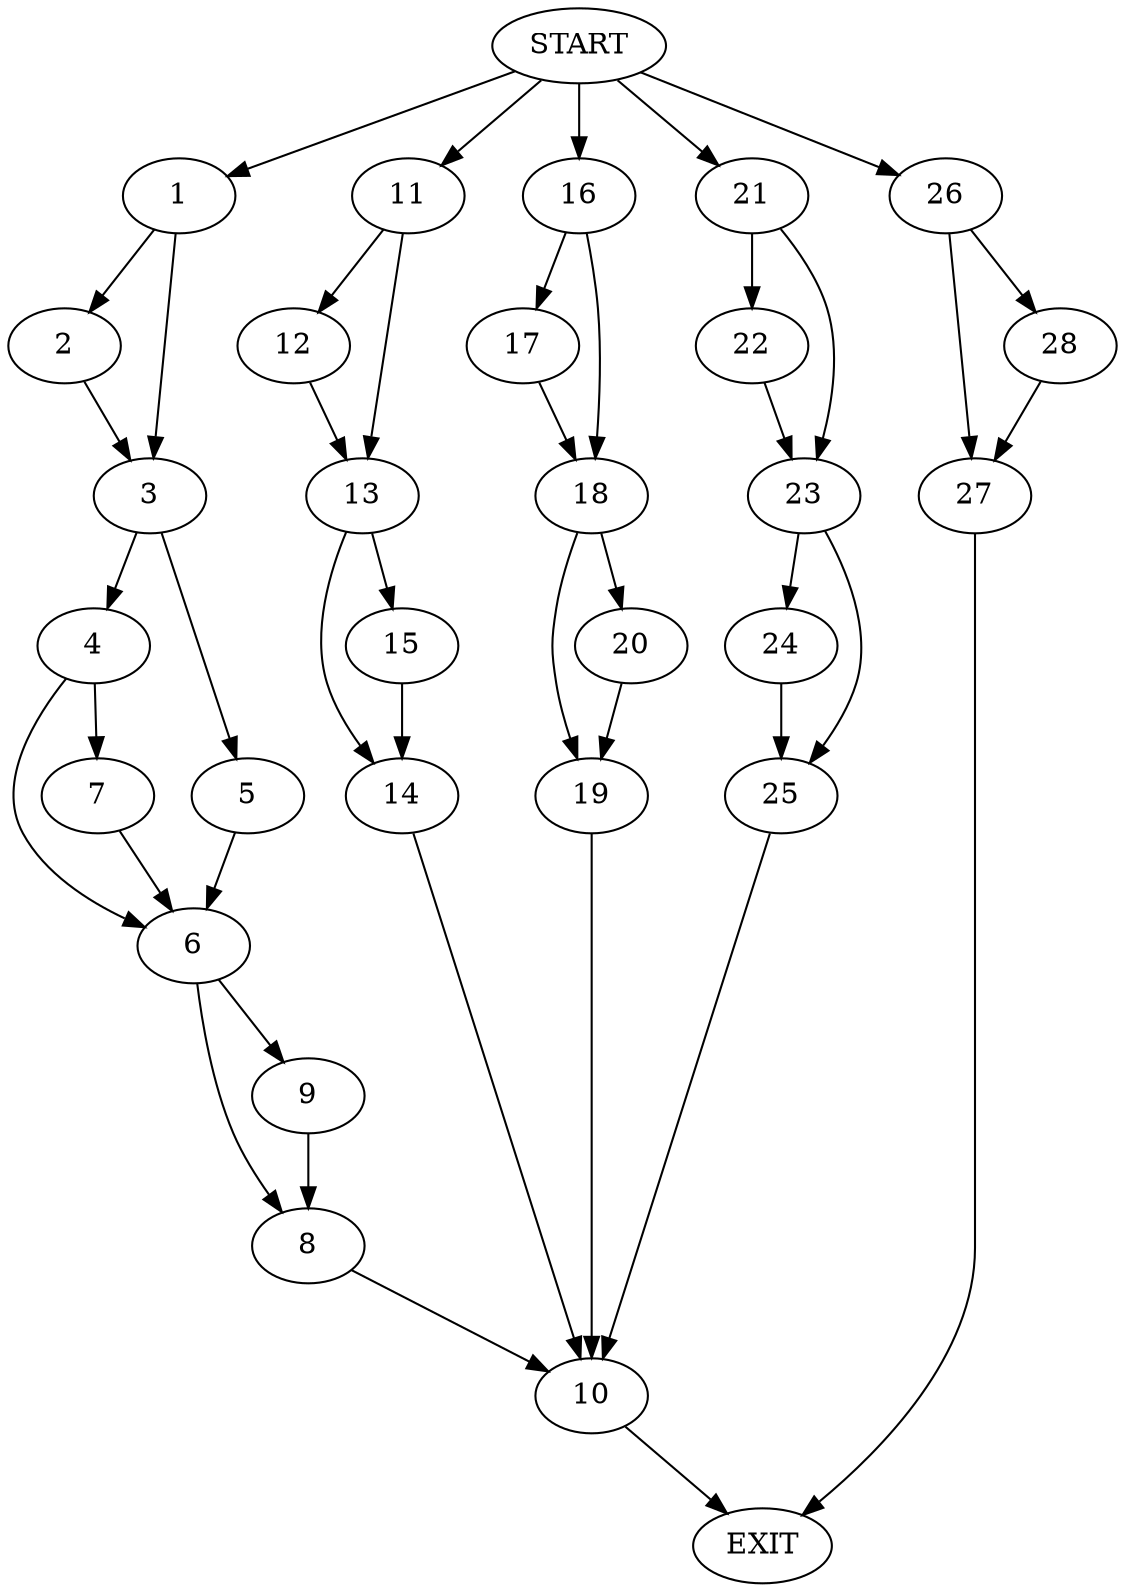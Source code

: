 digraph {
0 [label="START"]
29 [label="EXIT"]
0 -> 1
1 -> 2
1 -> 3
2 -> 3
3 -> 4
3 -> 5
4 -> 6
4 -> 7
5 -> 6
6 -> 8
6 -> 9
7 -> 6
9 -> 8
8 -> 10
10 -> 29
0 -> 11
11 -> 12
11 -> 13
12 -> 13
13 -> 14
13 -> 15
14 -> 10
15 -> 14
0 -> 16
16 -> 17
16 -> 18
18 -> 19
18 -> 20
17 -> 18
19 -> 10
20 -> 19
0 -> 21
21 -> 22
21 -> 23
22 -> 23
23 -> 24
23 -> 25
24 -> 25
25 -> 10
0 -> 26
26 -> 27
26 -> 28
28 -> 27
27 -> 29
}
